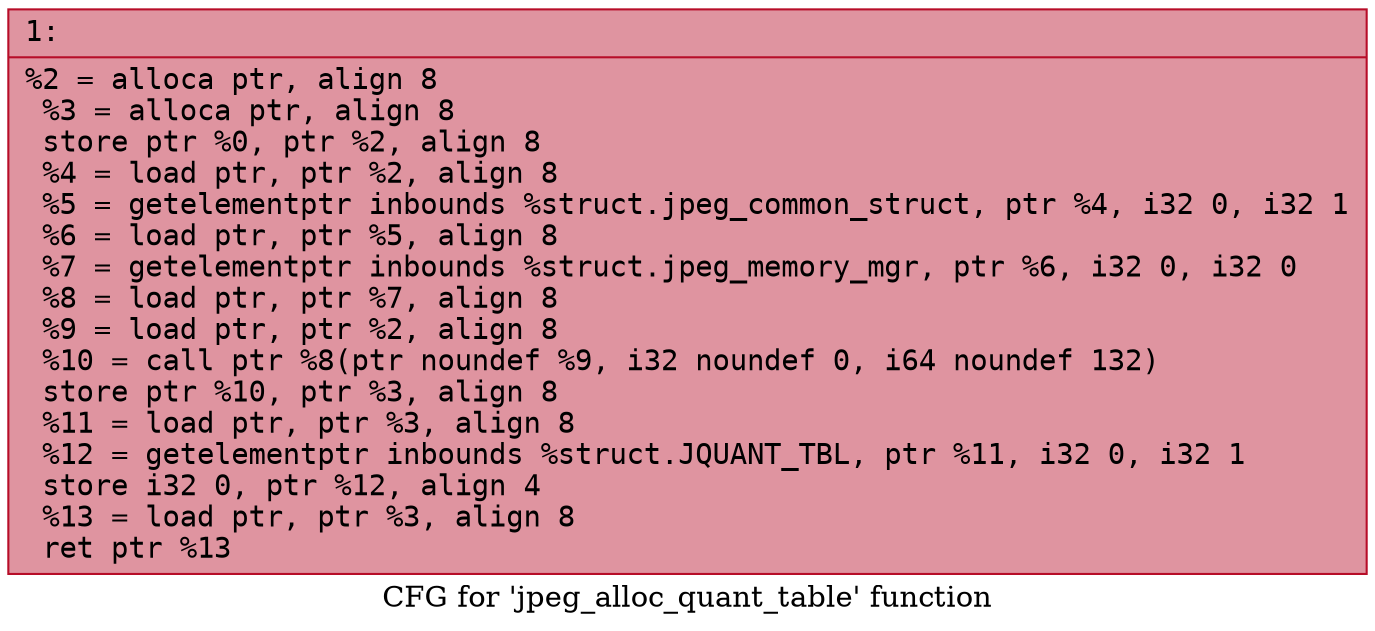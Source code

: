 digraph "CFG for 'jpeg_alloc_quant_table' function" {
	label="CFG for 'jpeg_alloc_quant_table' function";

	Node0x600001ade1c0 [shape=record,color="#b70d28ff", style=filled, fillcolor="#b70d2870" fontname="Courier",label="{1:\l|  %2 = alloca ptr, align 8\l  %3 = alloca ptr, align 8\l  store ptr %0, ptr %2, align 8\l  %4 = load ptr, ptr %2, align 8\l  %5 = getelementptr inbounds %struct.jpeg_common_struct, ptr %4, i32 0, i32 1\l  %6 = load ptr, ptr %5, align 8\l  %7 = getelementptr inbounds %struct.jpeg_memory_mgr, ptr %6, i32 0, i32 0\l  %8 = load ptr, ptr %7, align 8\l  %9 = load ptr, ptr %2, align 8\l  %10 = call ptr %8(ptr noundef %9, i32 noundef 0, i64 noundef 132)\l  store ptr %10, ptr %3, align 8\l  %11 = load ptr, ptr %3, align 8\l  %12 = getelementptr inbounds %struct.JQUANT_TBL, ptr %11, i32 0, i32 1\l  store i32 0, ptr %12, align 4\l  %13 = load ptr, ptr %3, align 8\l  ret ptr %13\l}"];
}
